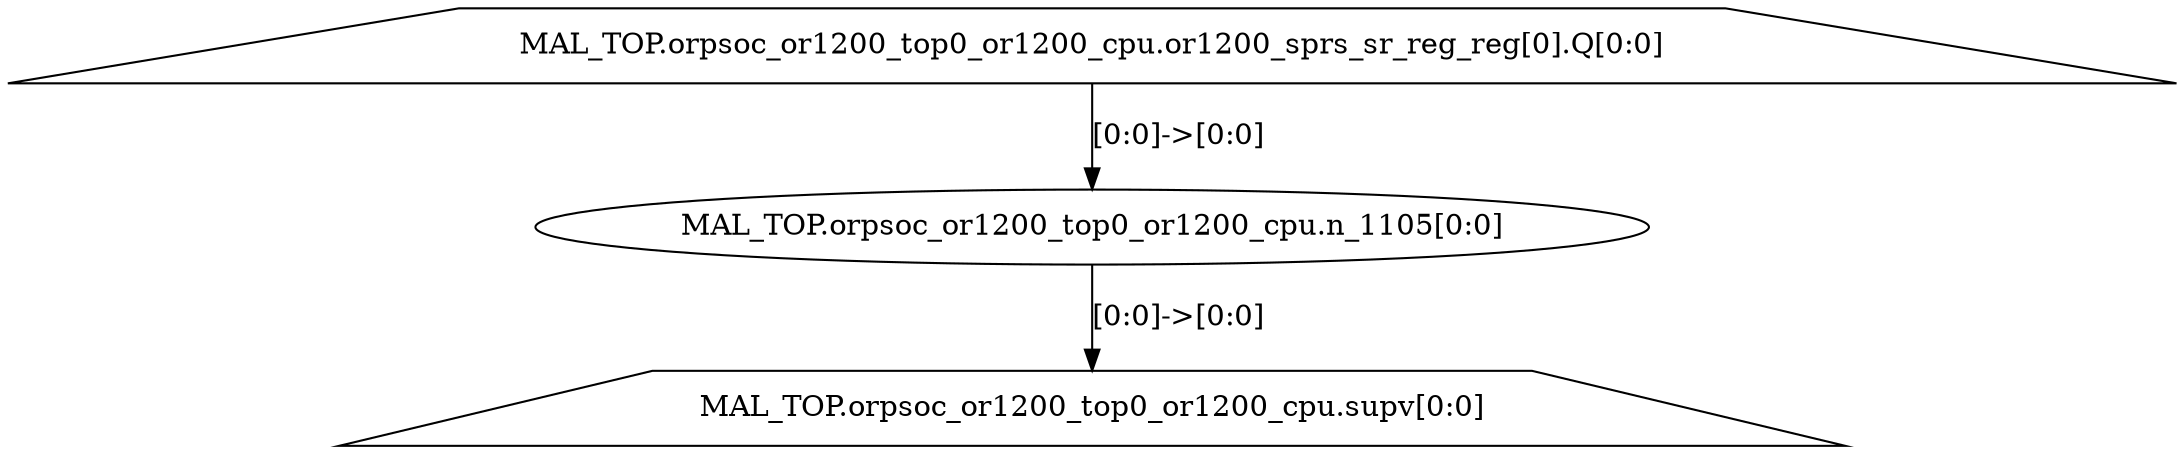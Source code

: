 digraph G {
	"MAL_TOP.orpsoc_or1200_top0_or1200_cpu.supv" [shape=trapezium, label="MAL_TOP.orpsoc_or1200_top0_or1200_cpu.supv[0:0]"]; /* Output */
	"MAL_TOP.orpsoc_or1200_top0_or1200_cpu.n_1105" [shape=ellipse, label="MAL_TOP.orpsoc_or1200_top0_or1200_cpu.n_1105[0:0]"];
	"MAL_TOP.orpsoc_or1200_top0_or1200_cpu.n_1105" -> "MAL_TOP.orpsoc_or1200_top0_or1200_cpu.supv"[label="[0:0]->[0:0]"];
	"MAL_TOP.orpsoc_or1200_top0_or1200_cpu.or1200_sprs_sr_reg_reg[0].Q" [shape=trapezium, label="MAL_TOP.orpsoc_or1200_top0_or1200_cpu.or1200_sprs_sr_reg_reg[0].Q[0:0]"]; /* Output */
	"MAL_TOP.orpsoc_or1200_top0_or1200_cpu.or1200_sprs_sr_reg_reg[0].Q" -> "MAL_TOP.orpsoc_or1200_top0_or1200_cpu.n_1105"[label="[0:0]->[0:0]"];
}

